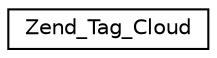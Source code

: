 digraph G
{
  edge [fontname="Helvetica",fontsize="10",labelfontname="Helvetica",labelfontsize="10"];
  node [fontname="Helvetica",fontsize="10",shape=record];
  rankdir="LR";
  Node1 [label="Zend_Tag_Cloud",height=0.2,width=0.4,color="black", fillcolor="white", style="filled",URL="$class_zend___tag___cloud.html"];
}

